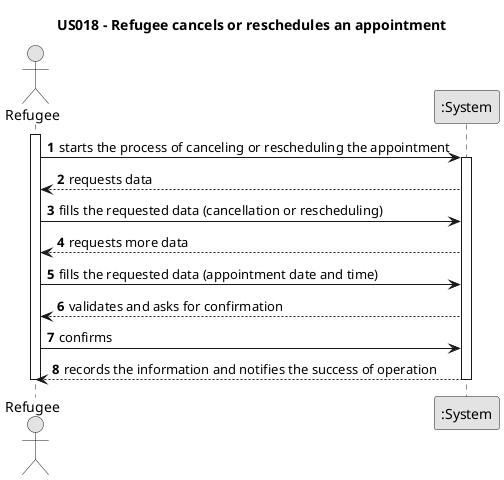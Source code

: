 @startuml
skinparam monochrome true
skinparam packageStyle rectangle
skinparam shadowing false

title US018 - Refugee cancels or reschedules an appointment



autonumber

actor Refugee as refugee
participant ":System" as system

activate refugee
    refugee -> system : starts the process of canceling or rescheduling the appointment
    activate system
        system --> refugee : requests data
        refugee -> system : fills the requested data (cancellation or rescheduling)
        system --> refugee : requests more data
        refugee -> system : fills the requested data (appointment date and time)
        system --> refugee : validates and asks for confirmation
        refugee -> system : confirms
        system --> refugee : records the information and notifies the success of operation
    deactivate system
deactivate refugee


@enduml